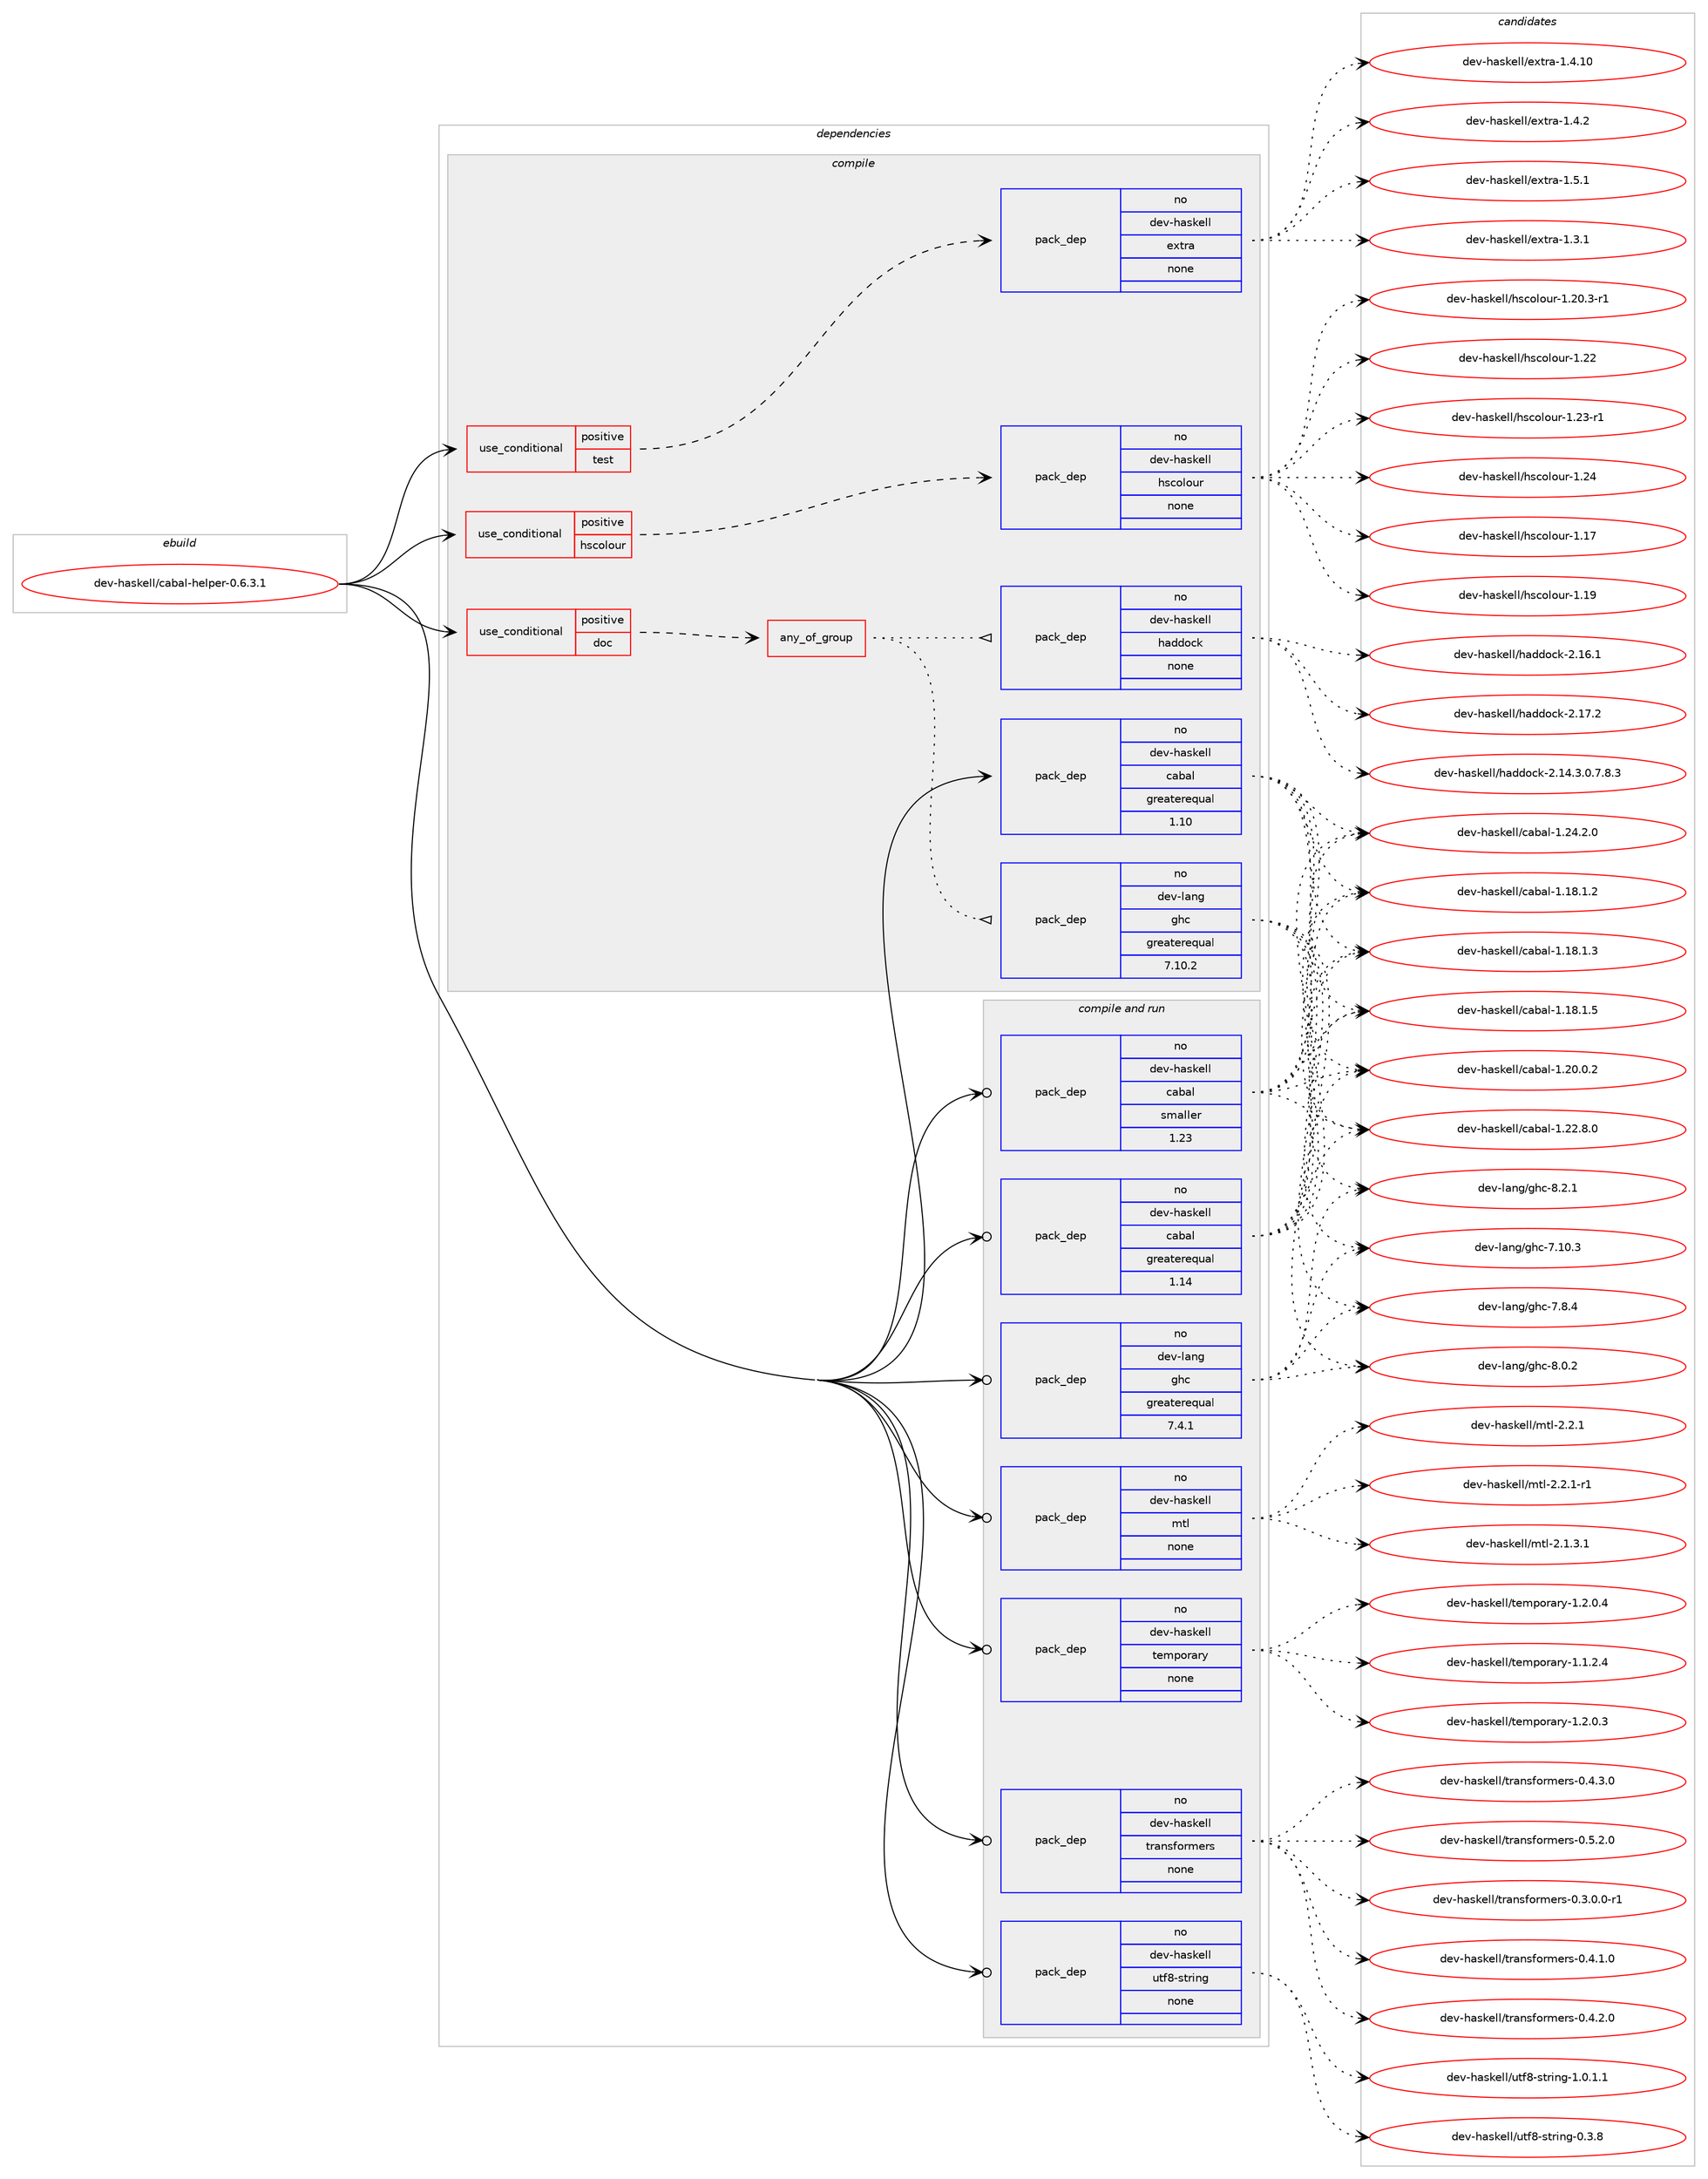 digraph prolog {

# *************
# Graph options
# *************

newrank=true;
concentrate=true;
compound=true;
graph [rankdir=LR,fontname=Helvetica,fontsize=10,ranksep=1.5];#, ranksep=2.5, nodesep=0.2];
edge  [arrowhead=vee];
node  [fontname=Helvetica,fontsize=10];

# **********
# The ebuild
# **********

subgraph cluster_leftcol {
color=gray;
rank=same;
label=<<i>ebuild</i>>;
id [label="dev-haskell/cabal-helper-0.6.3.1", color=red, width=4, href="../dev-haskell/cabal-helper-0.6.3.1.svg"];
}

# ****************
# The dependencies
# ****************

subgraph cluster_midcol {
color=gray;
label=<<i>dependencies</i>>;
subgraph cluster_compile {
fillcolor="#eeeeee";
style=filled;
label=<<i>compile</i>>;
subgraph cond18191 {
dependency76133 [label=<<TABLE BORDER="0" CELLBORDER="1" CELLSPACING="0" CELLPADDING="4"><TR><TD ROWSPAN="3" CELLPADDING="10">use_conditional</TD></TR><TR><TD>positive</TD></TR><TR><TD>doc</TD></TR></TABLE>>, shape=none, color=red];
subgraph any1739 {
dependency76134 [label=<<TABLE BORDER="0" CELLBORDER="1" CELLSPACING="0" CELLPADDING="4"><TR><TD CELLPADDING="10">any_of_group</TD></TR></TABLE>>, shape=none, color=red];subgraph pack56173 {
dependency76135 [label=<<TABLE BORDER="0" CELLBORDER="1" CELLSPACING="0" CELLPADDING="4" WIDTH="220"><TR><TD ROWSPAN="6" CELLPADDING="30">pack_dep</TD></TR><TR><TD WIDTH="110">no</TD></TR><TR><TD>dev-haskell</TD></TR><TR><TD>haddock</TD></TR><TR><TD>none</TD></TR><TR><TD></TD></TR></TABLE>>, shape=none, color=blue];
}
dependency76134:e -> dependency76135:w [weight=20,style="dotted",arrowhead="oinv"];
subgraph pack56174 {
dependency76136 [label=<<TABLE BORDER="0" CELLBORDER="1" CELLSPACING="0" CELLPADDING="4" WIDTH="220"><TR><TD ROWSPAN="6" CELLPADDING="30">pack_dep</TD></TR><TR><TD WIDTH="110">no</TD></TR><TR><TD>dev-lang</TD></TR><TR><TD>ghc</TD></TR><TR><TD>greaterequal</TD></TR><TR><TD>7.10.2</TD></TR></TABLE>>, shape=none, color=blue];
}
dependency76134:e -> dependency76136:w [weight=20,style="dotted",arrowhead="oinv"];
}
dependency76133:e -> dependency76134:w [weight=20,style="dashed",arrowhead="vee"];
}
id:e -> dependency76133:w [weight=20,style="solid",arrowhead="vee"];
subgraph cond18192 {
dependency76137 [label=<<TABLE BORDER="0" CELLBORDER="1" CELLSPACING="0" CELLPADDING="4"><TR><TD ROWSPAN="3" CELLPADDING="10">use_conditional</TD></TR><TR><TD>positive</TD></TR><TR><TD>hscolour</TD></TR></TABLE>>, shape=none, color=red];
subgraph pack56175 {
dependency76138 [label=<<TABLE BORDER="0" CELLBORDER="1" CELLSPACING="0" CELLPADDING="4" WIDTH="220"><TR><TD ROWSPAN="6" CELLPADDING="30">pack_dep</TD></TR><TR><TD WIDTH="110">no</TD></TR><TR><TD>dev-haskell</TD></TR><TR><TD>hscolour</TD></TR><TR><TD>none</TD></TR><TR><TD></TD></TR></TABLE>>, shape=none, color=blue];
}
dependency76137:e -> dependency76138:w [weight=20,style="dashed",arrowhead="vee"];
}
id:e -> dependency76137:w [weight=20,style="solid",arrowhead="vee"];
subgraph cond18193 {
dependency76139 [label=<<TABLE BORDER="0" CELLBORDER="1" CELLSPACING="0" CELLPADDING="4"><TR><TD ROWSPAN="3" CELLPADDING="10">use_conditional</TD></TR><TR><TD>positive</TD></TR><TR><TD>test</TD></TR></TABLE>>, shape=none, color=red];
subgraph pack56176 {
dependency76140 [label=<<TABLE BORDER="0" CELLBORDER="1" CELLSPACING="0" CELLPADDING="4" WIDTH="220"><TR><TD ROWSPAN="6" CELLPADDING="30">pack_dep</TD></TR><TR><TD WIDTH="110">no</TD></TR><TR><TD>dev-haskell</TD></TR><TR><TD>extra</TD></TR><TR><TD>none</TD></TR><TR><TD></TD></TR></TABLE>>, shape=none, color=blue];
}
dependency76139:e -> dependency76140:w [weight=20,style="dashed",arrowhead="vee"];
}
id:e -> dependency76139:w [weight=20,style="solid",arrowhead="vee"];
subgraph pack56177 {
dependency76141 [label=<<TABLE BORDER="0" CELLBORDER="1" CELLSPACING="0" CELLPADDING="4" WIDTH="220"><TR><TD ROWSPAN="6" CELLPADDING="30">pack_dep</TD></TR><TR><TD WIDTH="110">no</TD></TR><TR><TD>dev-haskell</TD></TR><TR><TD>cabal</TD></TR><TR><TD>greaterequal</TD></TR><TR><TD>1.10</TD></TR></TABLE>>, shape=none, color=blue];
}
id:e -> dependency76141:w [weight=20,style="solid",arrowhead="vee"];
}
subgraph cluster_compileandrun {
fillcolor="#eeeeee";
style=filled;
label=<<i>compile and run</i>>;
subgraph pack56178 {
dependency76142 [label=<<TABLE BORDER="0" CELLBORDER="1" CELLSPACING="0" CELLPADDING="4" WIDTH="220"><TR><TD ROWSPAN="6" CELLPADDING="30">pack_dep</TD></TR><TR><TD WIDTH="110">no</TD></TR><TR><TD>dev-haskell</TD></TR><TR><TD>cabal</TD></TR><TR><TD>greaterequal</TD></TR><TR><TD>1.14</TD></TR></TABLE>>, shape=none, color=blue];
}
id:e -> dependency76142:w [weight=20,style="solid",arrowhead="odotvee"];
subgraph pack56179 {
dependency76143 [label=<<TABLE BORDER="0" CELLBORDER="1" CELLSPACING="0" CELLPADDING="4" WIDTH="220"><TR><TD ROWSPAN="6" CELLPADDING="30">pack_dep</TD></TR><TR><TD WIDTH="110">no</TD></TR><TR><TD>dev-haskell</TD></TR><TR><TD>cabal</TD></TR><TR><TD>smaller</TD></TR><TR><TD>1.23</TD></TR></TABLE>>, shape=none, color=blue];
}
id:e -> dependency76143:w [weight=20,style="solid",arrowhead="odotvee"];
subgraph pack56180 {
dependency76144 [label=<<TABLE BORDER="0" CELLBORDER="1" CELLSPACING="0" CELLPADDING="4" WIDTH="220"><TR><TD ROWSPAN="6" CELLPADDING="30">pack_dep</TD></TR><TR><TD WIDTH="110">no</TD></TR><TR><TD>dev-haskell</TD></TR><TR><TD>mtl</TD></TR><TR><TD>none</TD></TR><TR><TD></TD></TR></TABLE>>, shape=none, color=blue];
}
id:e -> dependency76144:w [weight=20,style="solid",arrowhead="odotvee"];
subgraph pack56181 {
dependency76145 [label=<<TABLE BORDER="0" CELLBORDER="1" CELLSPACING="0" CELLPADDING="4" WIDTH="220"><TR><TD ROWSPAN="6" CELLPADDING="30">pack_dep</TD></TR><TR><TD WIDTH="110">no</TD></TR><TR><TD>dev-haskell</TD></TR><TR><TD>temporary</TD></TR><TR><TD>none</TD></TR><TR><TD></TD></TR></TABLE>>, shape=none, color=blue];
}
id:e -> dependency76145:w [weight=20,style="solid",arrowhead="odotvee"];
subgraph pack56182 {
dependency76146 [label=<<TABLE BORDER="0" CELLBORDER="1" CELLSPACING="0" CELLPADDING="4" WIDTH="220"><TR><TD ROWSPAN="6" CELLPADDING="30">pack_dep</TD></TR><TR><TD WIDTH="110">no</TD></TR><TR><TD>dev-haskell</TD></TR><TR><TD>transformers</TD></TR><TR><TD>none</TD></TR><TR><TD></TD></TR></TABLE>>, shape=none, color=blue];
}
id:e -> dependency76146:w [weight=20,style="solid",arrowhead="odotvee"];
subgraph pack56183 {
dependency76147 [label=<<TABLE BORDER="0" CELLBORDER="1" CELLSPACING="0" CELLPADDING="4" WIDTH="220"><TR><TD ROWSPAN="6" CELLPADDING="30">pack_dep</TD></TR><TR><TD WIDTH="110">no</TD></TR><TR><TD>dev-haskell</TD></TR><TR><TD>utf8-string</TD></TR><TR><TD>none</TD></TR><TR><TD></TD></TR></TABLE>>, shape=none, color=blue];
}
id:e -> dependency76147:w [weight=20,style="solid",arrowhead="odotvee"];
subgraph pack56184 {
dependency76148 [label=<<TABLE BORDER="0" CELLBORDER="1" CELLSPACING="0" CELLPADDING="4" WIDTH="220"><TR><TD ROWSPAN="6" CELLPADDING="30">pack_dep</TD></TR><TR><TD WIDTH="110">no</TD></TR><TR><TD>dev-lang</TD></TR><TR><TD>ghc</TD></TR><TR><TD>greaterequal</TD></TR><TR><TD>7.4.1</TD></TR></TABLE>>, shape=none, color=blue];
}
id:e -> dependency76148:w [weight=20,style="solid",arrowhead="odotvee"];
}
subgraph cluster_run {
fillcolor="#eeeeee";
style=filled;
label=<<i>run</i>>;
}
}

# **************
# The candidates
# **************

subgraph cluster_choices {
rank=same;
color=gray;
label=<<i>candidates</i>>;

subgraph choice56173 {
color=black;
nodesep=1;
choice1001011184510497115107101108108471049710010011199107455046495246514648465546564651 [label="dev-haskell/haddock-2.14.3.0.7.8.3", color=red, width=4,href="../dev-haskell/haddock-2.14.3.0.7.8.3.svg"];
choice100101118451049711510710110810847104971001001119910745504649544649 [label="dev-haskell/haddock-2.16.1", color=red, width=4,href="../dev-haskell/haddock-2.16.1.svg"];
choice100101118451049711510710110810847104971001001119910745504649554650 [label="dev-haskell/haddock-2.17.2", color=red, width=4,href="../dev-haskell/haddock-2.17.2.svg"];
dependency76135:e -> choice1001011184510497115107101108108471049710010011199107455046495246514648465546564651:w [style=dotted,weight="100"];
dependency76135:e -> choice100101118451049711510710110810847104971001001119910745504649544649:w [style=dotted,weight="100"];
dependency76135:e -> choice100101118451049711510710110810847104971001001119910745504649554650:w [style=dotted,weight="100"];
}
subgraph choice56174 {
color=black;
nodesep=1;
choice1001011184510897110103471031049945554649484651 [label="dev-lang/ghc-7.10.3", color=red, width=4,href="../dev-lang/ghc-7.10.3.svg"];
choice10010111845108971101034710310499455546564652 [label="dev-lang/ghc-7.8.4", color=red, width=4,href="../dev-lang/ghc-7.8.4.svg"];
choice10010111845108971101034710310499455646484650 [label="dev-lang/ghc-8.0.2", color=red, width=4,href="../dev-lang/ghc-8.0.2.svg"];
choice10010111845108971101034710310499455646504649 [label="dev-lang/ghc-8.2.1", color=red, width=4,href="../dev-lang/ghc-8.2.1.svg"];
dependency76136:e -> choice1001011184510897110103471031049945554649484651:w [style=dotted,weight="100"];
dependency76136:e -> choice10010111845108971101034710310499455546564652:w [style=dotted,weight="100"];
dependency76136:e -> choice10010111845108971101034710310499455646484650:w [style=dotted,weight="100"];
dependency76136:e -> choice10010111845108971101034710310499455646504649:w [style=dotted,weight="100"];
}
subgraph choice56175 {
color=black;
nodesep=1;
choice100101118451049711510710110810847104115991111081111171144549464955 [label="dev-haskell/hscolour-1.17", color=red, width=4,href="../dev-haskell/hscolour-1.17.svg"];
choice100101118451049711510710110810847104115991111081111171144549464957 [label="dev-haskell/hscolour-1.19", color=red, width=4,href="../dev-haskell/hscolour-1.19.svg"];
choice10010111845104971151071011081084710411599111108111117114454946504846514511449 [label="dev-haskell/hscolour-1.20.3-r1", color=red, width=4,href="../dev-haskell/hscolour-1.20.3-r1.svg"];
choice100101118451049711510710110810847104115991111081111171144549465050 [label="dev-haskell/hscolour-1.22", color=red, width=4,href="../dev-haskell/hscolour-1.22.svg"];
choice1001011184510497115107101108108471041159911110811111711445494650514511449 [label="dev-haskell/hscolour-1.23-r1", color=red, width=4,href="../dev-haskell/hscolour-1.23-r1.svg"];
choice100101118451049711510710110810847104115991111081111171144549465052 [label="dev-haskell/hscolour-1.24", color=red, width=4,href="../dev-haskell/hscolour-1.24.svg"];
dependency76138:e -> choice100101118451049711510710110810847104115991111081111171144549464955:w [style=dotted,weight="100"];
dependency76138:e -> choice100101118451049711510710110810847104115991111081111171144549464957:w [style=dotted,weight="100"];
dependency76138:e -> choice10010111845104971151071011081084710411599111108111117114454946504846514511449:w [style=dotted,weight="100"];
dependency76138:e -> choice100101118451049711510710110810847104115991111081111171144549465050:w [style=dotted,weight="100"];
dependency76138:e -> choice1001011184510497115107101108108471041159911110811111711445494650514511449:w [style=dotted,weight="100"];
dependency76138:e -> choice100101118451049711510710110810847104115991111081111171144549465052:w [style=dotted,weight="100"];
}
subgraph choice56176 {
color=black;
nodesep=1;
choice10010111845104971151071011081084710112011611497454946514649 [label="dev-haskell/extra-1.3.1", color=red, width=4,href="../dev-haskell/extra-1.3.1.svg"];
choice1001011184510497115107101108108471011201161149745494652464948 [label="dev-haskell/extra-1.4.10", color=red, width=4,href="../dev-haskell/extra-1.4.10.svg"];
choice10010111845104971151071011081084710112011611497454946524650 [label="dev-haskell/extra-1.4.2", color=red, width=4,href="../dev-haskell/extra-1.4.2.svg"];
choice10010111845104971151071011081084710112011611497454946534649 [label="dev-haskell/extra-1.5.1", color=red, width=4,href="../dev-haskell/extra-1.5.1.svg"];
dependency76140:e -> choice10010111845104971151071011081084710112011611497454946514649:w [style=dotted,weight="100"];
dependency76140:e -> choice1001011184510497115107101108108471011201161149745494652464948:w [style=dotted,weight="100"];
dependency76140:e -> choice10010111845104971151071011081084710112011611497454946524650:w [style=dotted,weight="100"];
dependency76140:e -> choice10010111845104971151071011081084710112011611497454946534649:w [style=dotted,weight="100"];
}
subgraph choice56177 {
color=black;
nodesep=1;
choice10010111845104971151071011081084799979897108454946495646494650 [label="dev-haskell/cabal-1.18.1.2", color=red, width=4,href="../dev-haskell/cabal-1.18.1.2.svg"];
choice10010111845104971151071011081084799979897108454946495646494651 [label="dev-haskell/cabal-1.18.1.3", color=red, width=4,href="../dev-haskell/cabal-1.18.1.3.svg"];
choice10010111845104971151071011081084799979897108454946495646494653 [label="dev-haskell/cabal-1.18.1.5", color=red, width=4,href="../dev-haskell/cabal-1.18.1.5.svg"];
choice10010111845104971151071011081084799979897108454946504846484650 [label="dev-haskell/cabal-1.20.0.2", color=red, width=4,href="../dev-haskell/cabal-1.20.0.2.svg"];
choice10010111845104971151071011081084799979897108454946505046564648 [label="dev-haskell/cabal-1.22.8.0", color=red, width=4,href="../dev-haskell/cabal-1.22.8.0.svg"];
choice10010111845104971151071011081084799979897108454946505246504648 [label="dev-haskell/cabal-1.24.2.0", color=red, width=4,href="../dev-haskell/cabal-1.24.2.0.svg"];
dependency76141:e -> choice10010111845104971151071011081084799979897108454946495646494650:w [style=dotted,weight="100"];
dependency76141:e -> choice10010111845104971151071011081084799979897108454946495646494651:w [style=dotted,weight="100"];
dependency76141:e -> choice10010111845104971151071011081084799979897108454946495646494653:w [style=dotted,weight="100"];
dependency76141:e -> choice10010111845104971151071011081084799979897108454946504846484650:w [style=dotted,weight="100"];
dependency76141:e -> choice10010111845104971151071011081084799979897108454946505046564648:w [style=dotted,weight="100"];
dependency76141:e -> choice10010111845104971151071011081084799979897108454946505246504648:w [style=dotted,weight="100"];
}
subgraph choice56178 {
color=black;
nodesep=1;
choice10010111845104971151071011081084799979897108454946495646494650 [label="dev-haskell/cabal-1.18.1.2", color=red, width=4,href="../dev-haskell/cabal-1.18.1.2.svg"];
choice10010111845104971151071011081084799979897108454946495646494651 [label="dev-haskell/cabal-1.18.1.3", color=red, width=4,href="../dev-haskell/cabal-1.18.1.3.svg"];
choice10010111845104971151071011081084799979897108454946495646494653 [label="dev-haskell/cabal-1.18.1.5", color=red, width=4,href="../dev-haskell/cabal-1.18.1.5.svg"];
choice10010111845104971151071011081084799979897108454946504846484650 [label="dev-haskell/cabal-1.20.0.2", color=red, width=4,href="../dev-haskell/cabal-1.20.0.2.svg"];
choice10010111845104971151071011081084799979897108454946505046564648 [label="dev-haskell/cabal-1.22.8.0", color=red, width=4,href="../dev-haskell/cabal-1.22.8.0.svg"];
choice10010111845104971151071011081084799979897108454946505246504648 [label="dev-haskell/cabal-1.24.2.0", color=red, width=4,href="../dev-haskell/cabal-1.24.2.0.svg"];
dependency76142:e -> choice10010111845104971151071011081084799979897108454946495646494650:w [style=dotted,weight="100"];
dependency76142:e -> choice10010111845104971151071011081084799979897108454946495646494651:w [style=dotted,weight="100"];
dependency76142:e -> choice10010111845104971151071011081084799979897108454946495646494653:w [style=dotted,weight="100"];
dependency76142:e -> choice10010111845104971151071011081084799979897108454946504846484650:w [style=dotted,weight="100"];
dependency76142:e -> choice10010111845104971151071011081084799979897108454946505046564648:w [style=dotted,weight="100"];
dependency76142:e -> choice10010111845104971151071011081084799979897108454946505246504648:w [style=dotted,weight="100"];
}
subgraph choice56179 {
color=black;
nodesep=1;
choice10010111845104971151071011081084799979897108454946495646494650 [label="dev-haskell/cabal-1.18.1.2", color=red, width=4,href="../dev-haskell/cabal-1.18.1.2.svg"];
choice10010111845104971151071011081084799979897108454946495646494651 [label="dev-haskell/cabal-1.18.1.3", color=red, width=4,href="../dev-haskell/cabal-1.18.1.3.svg"];
choice10010111845104971151071011081084799979897108454946495646494653 [label="dev-haskell/cabal-1.18.1.5", color=red, width=4,href="../dev-haskell/cabal-1.18.1.5.svg"];
choice10010111845104971151071011081084799979897108454946504846484650 [label="dev-haskell/cabal-1.20.0.2", color=red, width=4,href="../dev-haskell/cabal-1.20.0.2.svg"];
choice10010111845104971151071011081084799979897108454946505046564648 [label="dev-haskell/cabal-1.22.8.0", color=red, width=4,href="../dev-haskell/cabal-1.22.8.0.svg"];
choice10010111845104971151071011081084799979897108454946505246504648 [label="dev-haskell/cabal-1.24.2.0", color=red, width=4,href="../dev-haskell/cabal-1.24.2.0.svg"];
dependency76143:e -> choice10010111845104971151071011081084799979897108454946495646494650:w [style=dotted,weight="100"];
dependency76143:e -> choice10010111845104971151071011081084799979897108454946495646494651:w [style=dotted,weight="100"];
dependency76143:e -> choice10010111845104971151071011081084799979897108454946495646494653:w [style=dotted,weight="100"];
dependency76143:e -> choice10010111845104971151071011081084799979897108454946504846484650:w [style=dotted,weight="100"];
dependency76143:e -> choice10010111845104971151071011081084799979897108454946505046564648:w [style=dotted,weight="100"];
dependency76143:e -> choice10010111845104971151071011081084799979897108454946505246504648:w [style=dotted,weight="100"];
}
subgraph choice56180 {
color=black;
nodesep=1;
choice1001011184510497115107101108108471091161084550464946514649 [label="dev-haskell/mtl-2.1.3.1", color=red, width=4,href="../dev-haskell/mtl-2.1.3.1.svg"];
choice100101118451049711510710110810847109116108455046504649 [label="dev-haskell/mtl-2.2.1", color=red, width=4,href="../dev-haskell/mtl-2.2.1.svg"];
choice1001011184510497115107101108108471091161084550465046494511449 [label="dev-haskell/mtl-2.2.1-r1", color=red, width=4,href="../dev-haskell/mtl-2.2.1-r1.svg"];
dependency76144:e -> choice1001011184510497115107101108108471091161084550464946514649:w [style=dotted,weight="100"];
dependency76144:e -> choice100101118451049711510710110810847109116108455046504649:w [style=dotted,weight="100"];
dependency76144:e -> choice1001011184510497115107101108108471091161084550465046494511449:w [style=dotted,weight="100"];
}
subgraph choice56181 {
color=black;
nodesep=1;
choice100101118451049711510710110810847116101109112111114971141214549464946504652 [label="dev-haskell/temporary-1.1.2.4", color=red, width=4,href="../dev-haskell/temporary-1.1.2.4.svg"];
choice100101118451049711510710110810847116101109112111114971141214549465046484651 [label="dev-haskell/temporary-1.2.0.3", color=red, width=4,href="../dev-haskell/temporary-1.2.0.3.svg"];
choice100101118451049711510710110810847116101109112111114971141214549465046484652 [label="dev-haskell/temporary-1.2.0.4", color=red, width=4,href="../dev-haskell/temporary-1.2.0.4.svg"];
dependency76145:e -> choice100101118451049711510710110810847116101109112111114971141214549464946504652:w [style=dotted,weight="100"];
dependency76145:e -> choice100101118451049711510710110810847116101109112111114971141214549465046484651:w [style=dotted,weight="100"];
dependency76145:e -> choice100101118451049711510710110810847116101109112111114971141214549465046484652:w [style=dotted,weight="100"];
}
subgraph choice56182 {
color=black;
nodesep=1;
choice1001011184510497115107101108108471161149711011510211111410910111411545484651464846484511449 [label="dev-haskell/transformers-0.3.0.0-r1", color=red, width=4,href="../dev-haskell/transformers-0.3.0.0-r1.svg"];
choice100101118451049711510710110810847116114971101151021111141091011141154548465246494648 [label="dev-haskell/transformers-0.4.1.0", color=red, width=4,href="../dev-haskell/transformers-0.4.1.0.svg"];
choice100101118451049711510710110810847116114971101151021111141091011141154548465246504648 [label="dev-haskell/transformers-0.4.2.0", color=red, width=4,href="../dev-haskell/transformers-0.4.2.0.svg"];
choice100101118451049711510710110810847116114971101151021111141091011141154548465246514648 [label="dev-haskell/transformers-0.4.3.0", color=red, width=4,href="../dev-haskell/transformers-0.4.3.0.svg"];
choice100101118451049711510710110810847116114971101151021111141091011141154548465346504648 [label="dev-haskell/transformers-0.5.2.0", color=red, width=4,href="../dev-haskell/transformers-0.5.2.0.svg"];
dependency76146:e -> choice1001011184510497115107101108108471161149711011510211111410910111411545484651464846484511449:w [style=dotted,weight="100"];
dependency76146:e -> choice100101118451049711510710110810847116114971101151021111141091011141154548465246494648:w [style=dotted,weight="100"];
dependency76146:e -> choice100101118451049711510710110810847116114971101151021111141091011141154548465246504648:w [style=dotted,weight="100"];
dependency76146:e -> choice100101118451049711510710110810847116114971101151021111141091011141154548465246514648:w [style=dotted,weight="100"];
dependency76146:e -> choice100101118451049711510710110810847116114971101151021111141091011141154548465346504648:w [style=dotted,weight="100"];
}
subgraph choice56183 {
color=black;
nodesep=1;
choice1001011184510497115107101108108471171161025645115116114105110103454846514656 [label="dev-haskell/utf8-string-0.3.8", color=red, width=4,href="../dev-haskell/utf8-string-0.3.8.svg"];
choice10010111845104971151071011081084711711610256451151161141051101034549464846494649 [label="dev-haskell/utf8-string-1.0.1.1", color=red, width=4,href="../dev-haskell/utf8-string-1.0.1.1.svg"];
dependency76147:e -> choice1001011184510497115107101108108471171161025645115116114105110103454846514656:w [style=dotted,weight="100"];
dependency76147:e -> choice10010111845104971151071011081084711711610256451151161141051101034549464846494649:w [style=dotted,weight="100"];
}
subgraph choice56184 {
color=black;
nodesep=1;
choice1001011184510897110103471031049945554649484651 [label="dev-lang/ghc-7.10.3", color=red, width=4,href="../dev-lang/ghc-7.10.3.svg"];
choice10010111845108971101034710310499455546564652 [label="dev-lang/ghc-7.8.4", color=red, width=4,href="../dev-lang/ghc-7.8.4.svg"];
choice10010111845108971101034710310499455646484650 [label="dev-lang/ghc-8.0.2", color=red, width=4,href="../dev-lang/ghc-8.0.2.svg"];
choice10010111845108971101034710310499455646504649 [label="dev-lang/ghc-8.2.1", color=red, width=4,href="../dev-lang/ghc-8.2.1.svg"];
dependency76148:e -> choice1001011184510897110103471031049945554649484651:w [style=dotted,weight="100"];
dependency76148:e -> choice10010111845108971101034710310499455546564652:w [style=dotted,weight="100"];
dependency76148:e -> choice10010111845108971101034710310499455646484650:w [style=dotted,weight="100"];
dependency76148:e -> choice10010111845108971101034710310499455646504649:w [style=dotted,weight="100"];
}
}

}
